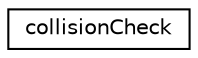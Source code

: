 digraph "Graphical Class Hierarchy"
{
 // LATEX_PDF_SIZE
  edge [fontname="Helvetica",fontsize="10",labelfontname="Helvetica",labelfontsize="10"];
  node [fontname="Helvetica",fontsize="10",shape=record];
  rankdir="LR";
  Node0 [label="collisionCheck",height=0.2,width=0.4,color="black", fillcolor="white", style="filled",URL="$classpFlow_1_1collisionCheck.html",tooltip=" "];
}
